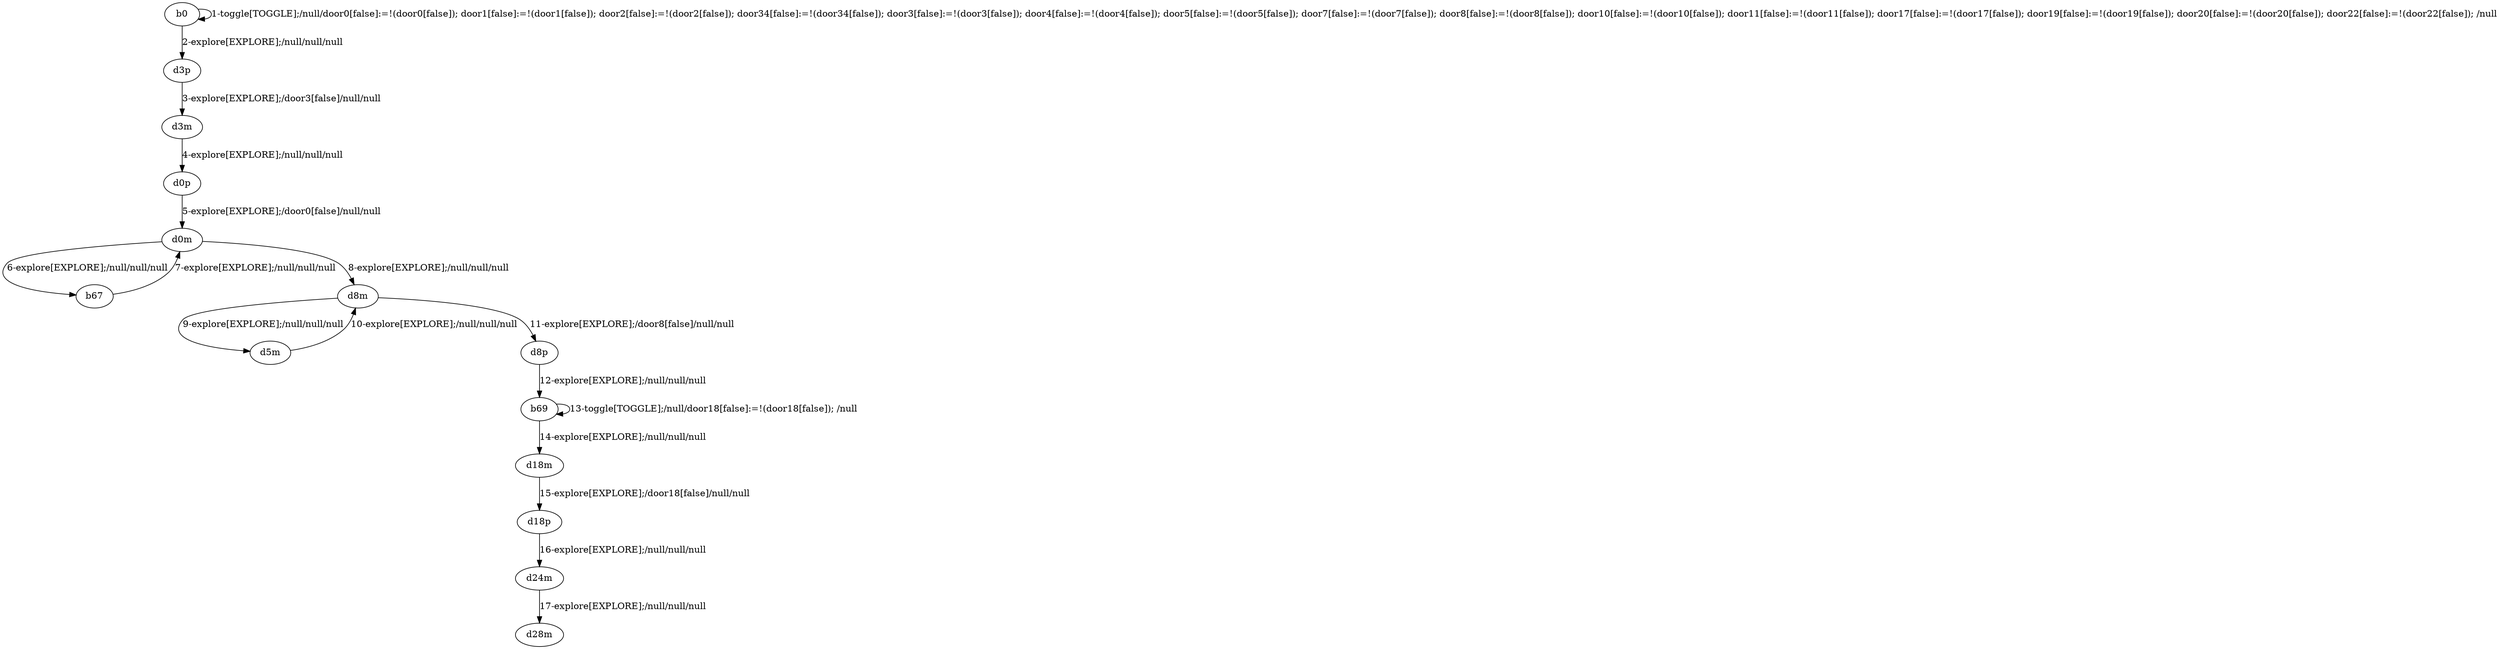 # Total number of goals covered by this test: 1
# d5m --> d8m

digraph g {
"b0" -> "b0" [label = "1-toggle[TOGGLE];/null/door0[false]:=!(door0[false]); door1[false]:=!(door1[false]); door2[false]:=!(door2[false]); door34[false]:=!(door34[false]); door3[false]:=!(door3[false]); door4[false]:=!(door4[false]); door5[false]:=!(door5[false]); door7[false]:=!(door7[false]); door8[false]:=!(door8[false]); door10[false]:=!(door10[false]); door11[false]:=!(door11[false]); door17[false]:=!(door17[false]); door19[false]:=!(door19[false]); door20[false]:=!(door20[false]); door22[false]:=!(door22[false]); /null"];
"b0" -> "d3p" [label = "2-explore[EXPLORE];/null/null/null"];
"d3p" -> "d3m" [label = "3-explore[EXPLORE];/door3[false]/null/null"];
"d3m" -> "d0p" [label = "4-explore[EXPLORE];/null/null/null"];
"d0p" -> "d0m" [label = "5-explore[EXPLORE];/door0[false]/null/null"];
"d0m" -> "b67" [label = "6-explore[EXPLORE];/null/null/null"];
"b67" -> "d0m" [label = "7-explore[EXPLORE];/null/null/null"];
"d0m" -> "d8m" [label = "8-explore[EXPLORE];/null/null/null"];
"d8m" -> "d5m" [label = "9-explore[EXPLORE];/null/null/null"];
"d5m" -> "d8m" [label = "10-explore[EXPLORE];/null/null/null"];
"d8m" -> "d8p" [label = "11-explore[EXPLORE];/door8[false]/null/null"];
"d8p" -> "b69" [label = "12-explore[EXPLORE];/null/null/null"];
"b69" -> "b69" [label = "13-toggle[TOGGLE];/null/door18[false]:=!(door18[false]); /null"];
"b69" -> "d18m" [label = "14-explore[EXPLORE];/null/null/null"];
"d18m" -> "d18p" [label = "15-explore[EXPLORE];/door18[false]/null/null"];
"d18p" -> "d24m" [label = "16-explore[EXPLORE];/null/null/null"];
"d24m" -> "d28m" [label = "17-explore[EXPLORE];/null/null/null"];
}